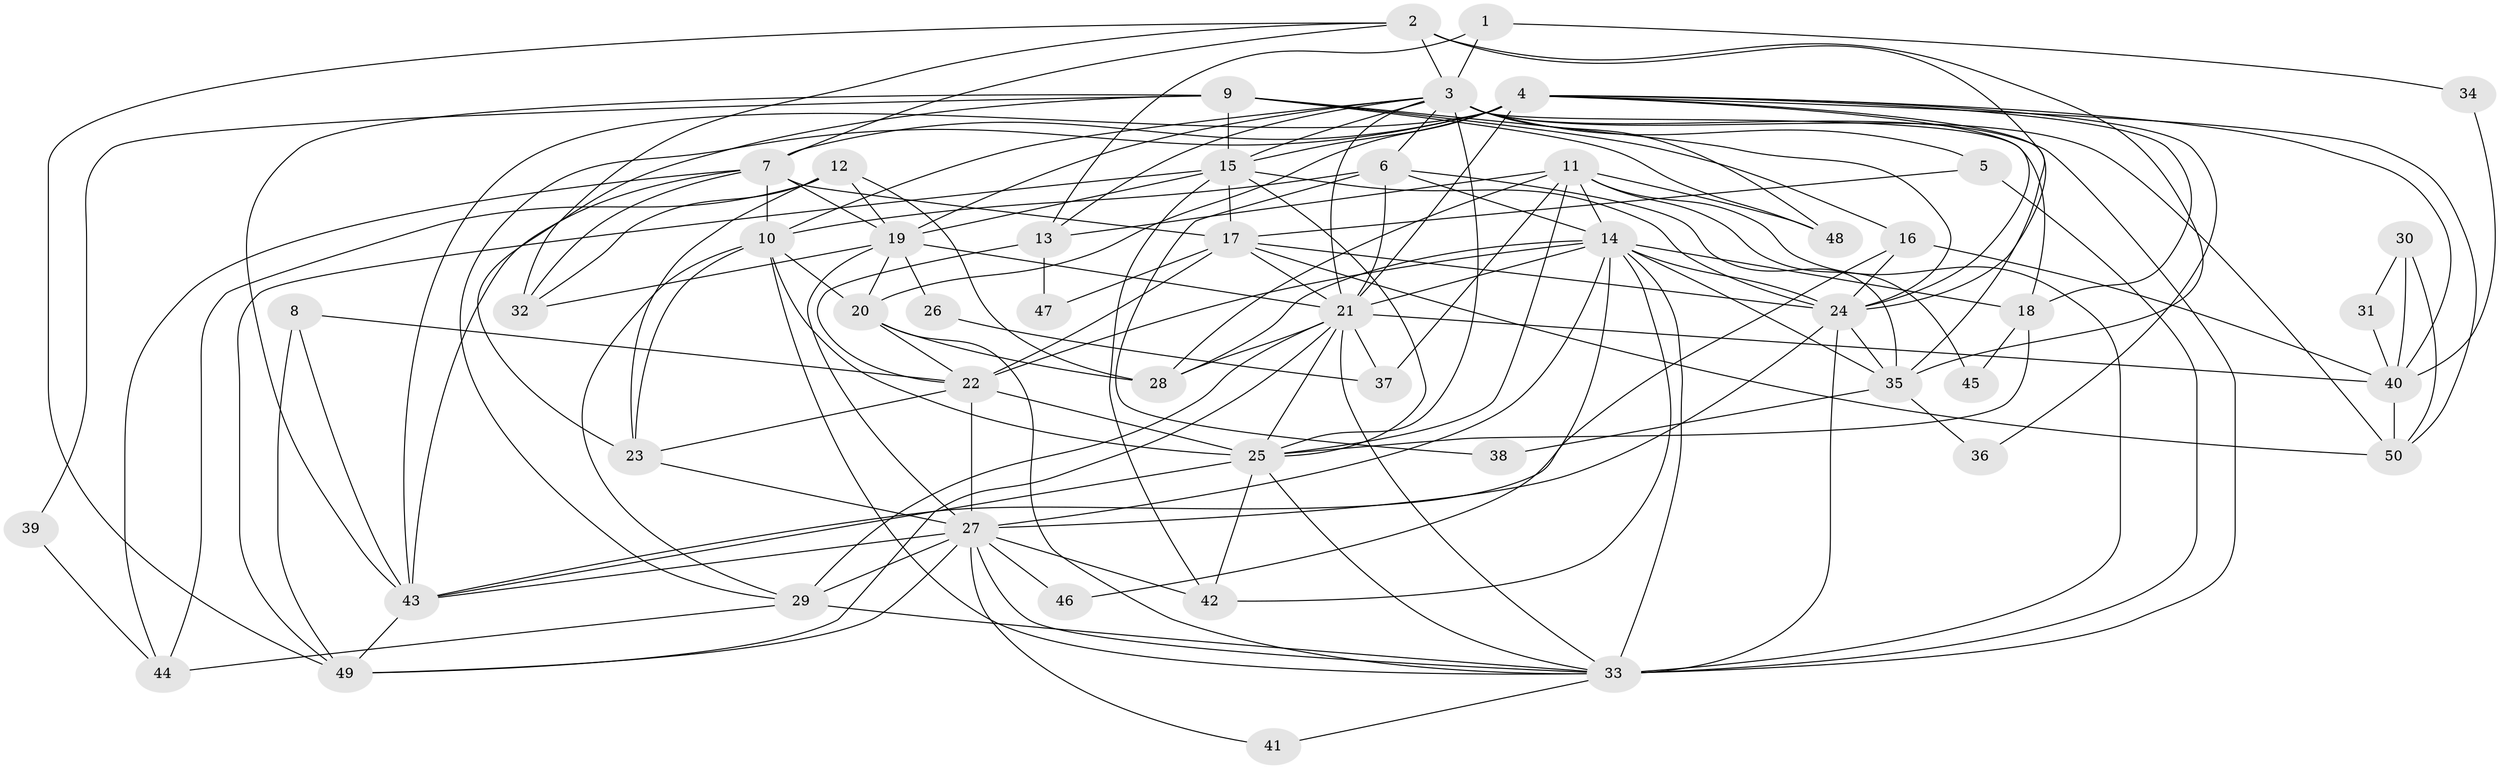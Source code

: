 // original degree distribution, {4: 0.24390243902439024, 5: 0.21138211382113822, 7: 0.032520325203252036, 6: 0.10569105691056911, 3: 0.1951219512195122, 2: 0.1951219512195122, 8: 0.016260162601626018}
// Generated by graph-tools (version 1.1) at 2025/50/03/04/25 22:50:54]
// undirected, 50 vertices, 148 edges
graph export_dot {
  node [color=gray90,style=filled];
  1;
  2;
  3;
  4;
  5;
  6;
  7;
  8;
  9;
  10;
  11;
  12;
  13;
  14;
  15;
  16;
  17;
  18;
  19;
  20;
  21;
  22;
  23;
  24;
  25;
  26;
  27;
  28;
  29;
  30;
  31;
  32;
  33;
  34;
  35;
  36;
  37;
  38;
  39;
  40;
  41;
  42;
  43;
  44;
  45;
  46;
  47;
  48;
  49;
  50;
  1 -- 3 [weight=2.0];
  1 -- 13 [weight=1.0];
  1 -- 34 [weight=1.0];
  2 -- 3 [weight=2.0];
  2 -- 7 [weight=1.0];
  2 -- 24 [weight=1.0];
  2 -- 32 [weight=1.0];
  2 -- 35 [weight=2.0];
  2 -- 49 [weight=1.0];
  3 -- 5 [weight=1.0];
  3 -- 6 [weight=1.0];
  3 -- 10 [weight=1.0];
  3 -- 13 [weight=1.0];
  3 -- 15 [weight=1.0];
  3 -- 18 [weight=1.0];
  3 -- 19 [weight=1.0];
  3 -- 21 [weight=1.0];
  3 -- 25 [weight=1.0];
  3 -- 33 [weight=3.0];
  3 -- 48 [weight=1.0];
  3 -- 50 [weight=1.0];
  4 -- 7 [weight=1.0];
  4 -- 15 [weight=1.0];
  4 -- 18 [weight=1.0];
  4 -- 20 [weight=2.0];
  4 -- 21 [weight=2.0];
  4 -- 24 [weight=1.0];
  4 -- 29 [weight=1.0];
  4 -- 35 [weight=1.0];
  4 -- 36 [weight=1.0];
  4 -- 40 [weight=1.0];
  4 -- 43 [weight=1.0];
  4 -- 50 [weight=1.0];
  5 -- 17 [weight=1.0];
  5 -- 33 [weight=1.0];
  6 -- 10 [weight=1.0];
  6 -- 14 [weight=1.0];
  6 -- 21 [weight=1.0];
  6 -- 35 [weight=3.0];
  6 -- 38 [weight=1.0];
  7 -- 10 [weight=1.0];
  7 -- 17 [weight=1.0];
  7 -- 19 [weight=1.0];
  7 -- 32 [weight=1.0];
  7 -- 43 [weight=1.0];
  7 -- 44 [weight=1.0];
  8 -- 22 [weight=1.0];
  8 -- 43 [weight=1.0];
  8 -- 49 [weight=1.0];
  9 -- 15 [weight=1.0];
  9 -- 16 [weight=1.0];
  9 -- 23 [weight=1.0];
  9 -- 24 [weight=1.0];
  9 -- 39 [weight=1.0];
  9 -- 43 [weight=1.0];
  9 -- 48 [weight=1.0];
  10 -- 20 [weight=2.0];
  10 -- 23 [weight=2.0];
  10 -- 25 [weight=1.0];
  10 -- 29 [weight=1.0];
  10 -- 33 [weight=1.0];
  11 -- 13 [weight=2.0];
  11 -- 14 [weight=1.0];
  11 -- 25 [weight=1.0];
  11 -- 28 [weight=1.0];
  11 -- 33 [weight=1.0];
  11 -- 37 [weight=1.0];
  11 -- 45 [weight=1.0];
  11 -- 48 [weight=1.0];
  12 -- 19 [weight=1.0];
  12 -- 23 [weight=1.0];
  12 -- 28 [weight=1.0];
  12 -- 32 [weight=1.0];
  12 -- 44 [weight=1.0];
  13 -- 22 [weight=1.0];
  13 -- 47 [weight=1.0];
  14 -- 18 [weight=1.0];
  14 -- 21 [weight=1.0];
  14 -- 22 [weight=1.0];
  14 -- 24 [weight=1.0];
  14 -- 27 [weight=2.0];
  14 -- 28 [weight=1.0];
  14 -- 33 [weight=1.0];
  14 -- 35 [weight=2.0];
  14 -- 42 [weight=1.0];
  14 -- 46 [weight=1.0];
  15 -- 17 [weight=1.0];
  15 -- 19 [weight=2.0];
  15 -- 24 [weight=1.0];
  15 -- 25 [weight=1.0];
  15 -- 42 [weight=1.0];
  15 -- 49 [weight=1.0];
  16 -- 24 [weight=1.0];
  16 -- 40 [weight=1.0];
  16 -- 43 [weight=1.0];
  17 -- 21 [weight=1.0];
  17 -- 22 [weight=1.0];
  17 -- 24 [weight=2.0];
  17 -- 47 [weight=1.0];
  17 -- 50 [weight=1.0];
  18 -- 25 [weight=1.0];
  18 -- 45 [weight=1.0];
  19 -- 20 [weight=1.0];
  19 -- 21 [weight=1.0];
  19 -- 26 [weight=1.0];
  19 -- 27 [weight=1.0];
  19 -- 32 [weight=1.0];
  20 -- 22 [weight=1.0];
  20 -- 28 [weight=1.0];
  20 -- 33 [weight=1.0];
  21 -- 25 [weight=1.0];
  21 -- 28 [weight=2.0];
  21 -- 29 [weight=1.0];
  21 -- 33 [weight=1.0];
  21 -- 37 [weight=1.0];
  21 -- 40 [weight=1.0];
  21 -- 49 [weight=1.0];
  22 -- 23 [weight=1.0];
  22 -- 25 [weight=2.0];
  22 -- 27 [weight=1.0];
  23 -- 27 [weight=1.0];
  24 -- 27 [weight=1.0];
  24 -- 33 [weight=1.0];
  24 -- 35 [weight=1.0];
  25 -- 33 [weight=1.0];
  25 -- 42 [weight=2.0];
  25 -- 43 [weight=1.0];
  26 -- 37 [weight=1.0];
  27 -- 29 [weight=2.0];
  27 -- 33 [weight=1.0];
  27 -- 41 [weight=1.0];
  27 -- 42 [weight=2.0];
  27 -- 43 [weight=1.0];
  27 -- 46 [weight=1.0];
  27 -- 49 [weight=1.0];
  29 -- 33 [weight=1.0];
  29 -- 44 [weight=1.0];
  30 -- 31 [weight=1.0];
  30 -- 40 [weight=1.0];
  30 -- 50 [weight=1.0];
  31 -- 40 [weight=1.0];
  33 -- 41 [weight=1.0];
  34 -- 40 [weight=1.0];
  35 -- 36 [weight=1.0];
  35 -- 38 [weight=1.0];
  39 -- 44 [weight=1.0];
  40 -- 50 [weight=1.0];
  43 -- 49 [weight=1.0];
}
